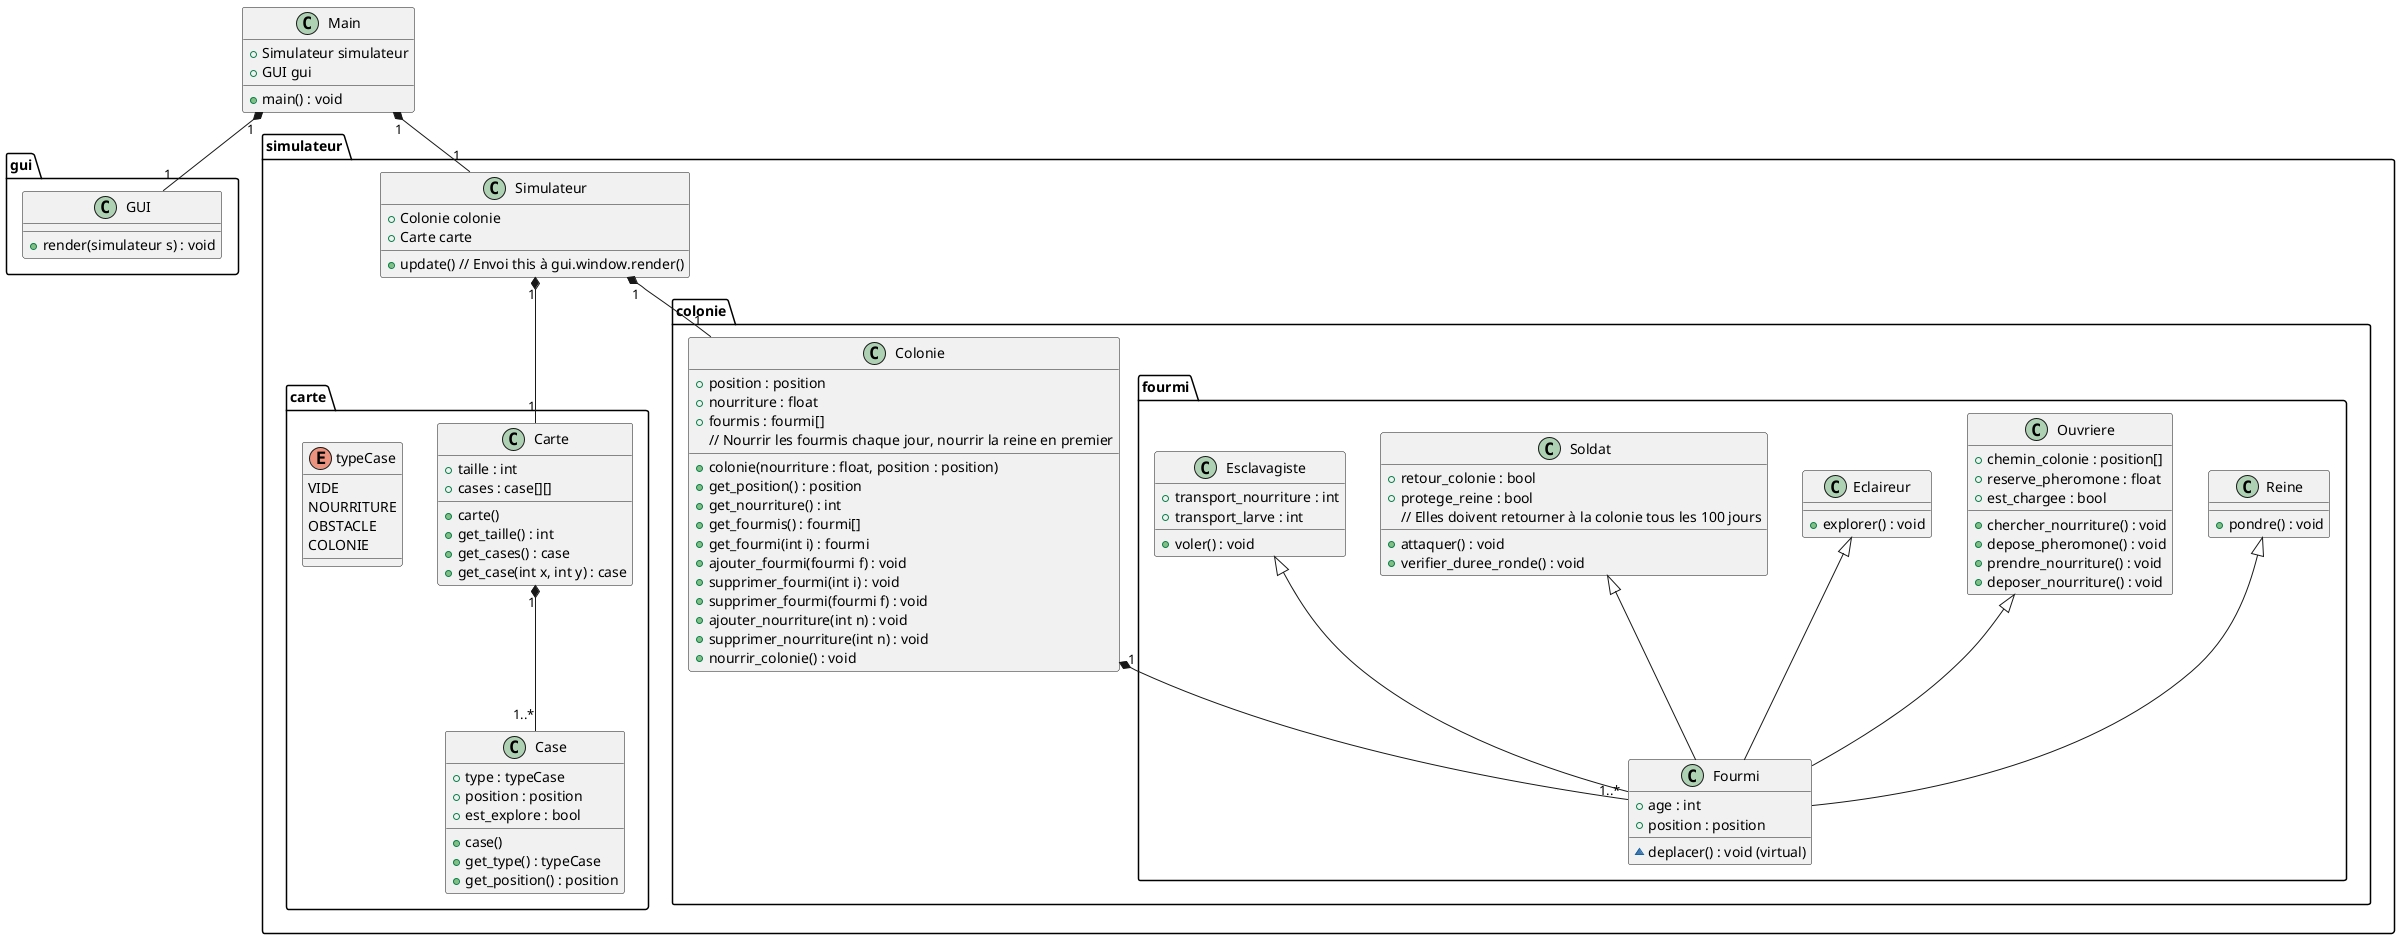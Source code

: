 @startuml Diagramme de classes

class Main {
    + Simulateur simulateur
    + GUI gui
    + main() : void
}

namespace gui {
    class GUI {
        + render(simulateur s) : void
    }
}

namespace simulateur {
    class Simulateur {
        + Colonie colonie
        + Carte carte
        + update() // Envoi this à gui.window.render()
    }
'	class Constantes {
'		DIMENSION_CARTE_X = 211 // 211 cases
'		DIMENSION_CARTE_Y = 201 // 201 cases
'		NOURRITURE_DEPART = 2 // 2 unités de nourriture
'		NB_TOURS_PAR_JOUR = 24 // 24 tours pour faire un jour
'
'		CAPACITE_FOURMI_MAX_FOURMILIERE = 100 // 100 fourmis par fourmilière
'		CAPACITE_FOURMI_MAX_CASE = 12 // 12 fourmis par case
'
'		AGE_MAX = 1 // 1 an
'		AGE_MAX_REINE = 10 // 10 ans
'		CONSOMMATION_NOURRITURE = 0.1 // 0.1% par jour
'		CONSOMMATION_NOURRITURE_REINE = 1 // 1% par jour
'		PONDAGE = 2 // 2 par jour
'
'		PROBA_NOURRITURE = 0.02
'		NOURRITURE_DISPO = 10 // 10 unités de nourriture
'
'		BIG_STOCK_NOURRITURE = 2
'		// Nombre de stocks de nourriture de 20k * 5 cases pour former 100k unités de nourriture
'
'		PROBA_OBSTACLE = 30 // 30% de la surface totale de la carte
'		PROBA_OBSTACLE_TAILLE_1 = 50 // 50% de chances de tomber sur un obstacle de taille 1
'		PROBA_OBSTACLE_TAILLE_2 = 30
'		PROBA_OBSTACLE_TAILLE_3 = 10
'		PROBA_OBSTACLE_TAILLE_4 = 5
'		PROBA_OBSTACLE_TAILLE_5 = 4
'		PROBA_OBSTACLE_TAILLE_6 = 1
'
'		PROBA_REINE_POND_OUVRIERE = 80 // 80% de chances de pondre une ouvrière
'		PROBA_REINE_POND_SOLDAT = 15
'		PROBA_REINE_POND_ECLAIREUR = 5
'
'		DUREE_RONDE_SOLDAT = 100 // 100 jours
'		DUREE_VIE_ESCLAVAGISTE = 10 // 10 jours
'
'		PHEROMONE_MAX_CASE = 1000 // 1000 unités de phéromones par case
'		TAUX_EVAPORATION_PHEROMONE = 5% par tour
'		TAUX_DE_DIFFUSION_PHEROMONE = 0.2% par tour
'		CAPACITE_FOURMI_PHEROMONE_MAX = 500 // 500 unités de phéromones par fourmi
'
'		PROBA_FOURMI_ESCLAVAGISTE_MIN = 5 // 5 jours
'		PROBA_FOURMI_ESCLAVAGISTE_MAX = 10 // 10 jours
'	}
	namespace carte {
		class Carte {
			+ taille : int
			+ cases : case[][]
			+ carte()
			+ get_taille() : int
			+ get_cases() : case
			+ get_case(int x, int y) : case
		}
		class Case {
			+ type : typeCase
			+ position : position
			+ est_explore : bool
			+ case()
			+ get_type() : typeCase
			+ get_position() : position
		}
		enum typeCase {
			VIDE
			NOURRITURE
			OBSTACLE
			COLONIE
		}

		Carte "1" *-- "1..*" Case
	}

	namespace colonie {
		class Colonie {
			+ colonie(nourriture : float, position : position)
			+ position : position
			+ nourriture : float
			+ fourmis : fourmi[]
			+ get_position() : position
			+ get_nourriture() : int
			+ get_fourmis() : fourmi[]
			+ get_fourmi(int i) : fourmi
			+ ajouter_fourmi(fourmi f) : void
			+ supprimer_fourmi(int i) : void
			+ supprimer_fourmi(fourmi f) : void
			+ ajouter_nourriture(int n) : void
			+ supprimer_nourriture(int n) : void
			+ nourrir_colonie() : void			
			// Nourrir les fourmis chaque jour, nourrir la reine en premier
		}

		namespace fourmi {
			class Fourmi {
				+ age : int
				+ position : position
				~ deplacer() : void (virtual)
			}
			class Reine {
				+ pondre() : void
			}
			class Ouvriere {
				+ chemin_colonie : position[]
				+ reserve_pheromone : float
				+ est_chargee : bool
				+ chercher_nourriture() : void
				+ depose_pheromone() : void
				+ prendre_nourriture() : void
				+ deposer_nourriture() : void
			}
			class Eclaireur {
				+ explorer() : void
			}
			class Soldat {
				+ retour_colonie : bool
				+ protege_reine : bool
				+ attaquer() : void
				+ verifier_duree_ronde() : void
				// Elles doivent retourner à la colonie tous les 100 jours
			}
			class Esclavagiste {
				+ transport_nourriture : int
				+ transport_larve : int
				+ voler() : void
			}

			Reine <|-- Fourmi
			Ouvriere <|-- Fourmi
			Eclaireur <|-- Fourmi
			Soldat <|-- Fourmi
			Esclavagiste <|-- Fourmi

		}
		Colonie "1" *-- "1..*" fourmi.Fourmi
	}
	Simulateur "1" *-- "1" simulateur.colonie.Colonie
	Simulateur "1" *-- "1" simulateur.carte.Carte
}

Main "1" *-- "1" simulateur.Simulateur
Main "1" *-- "1" gui.GUI

@enduml
